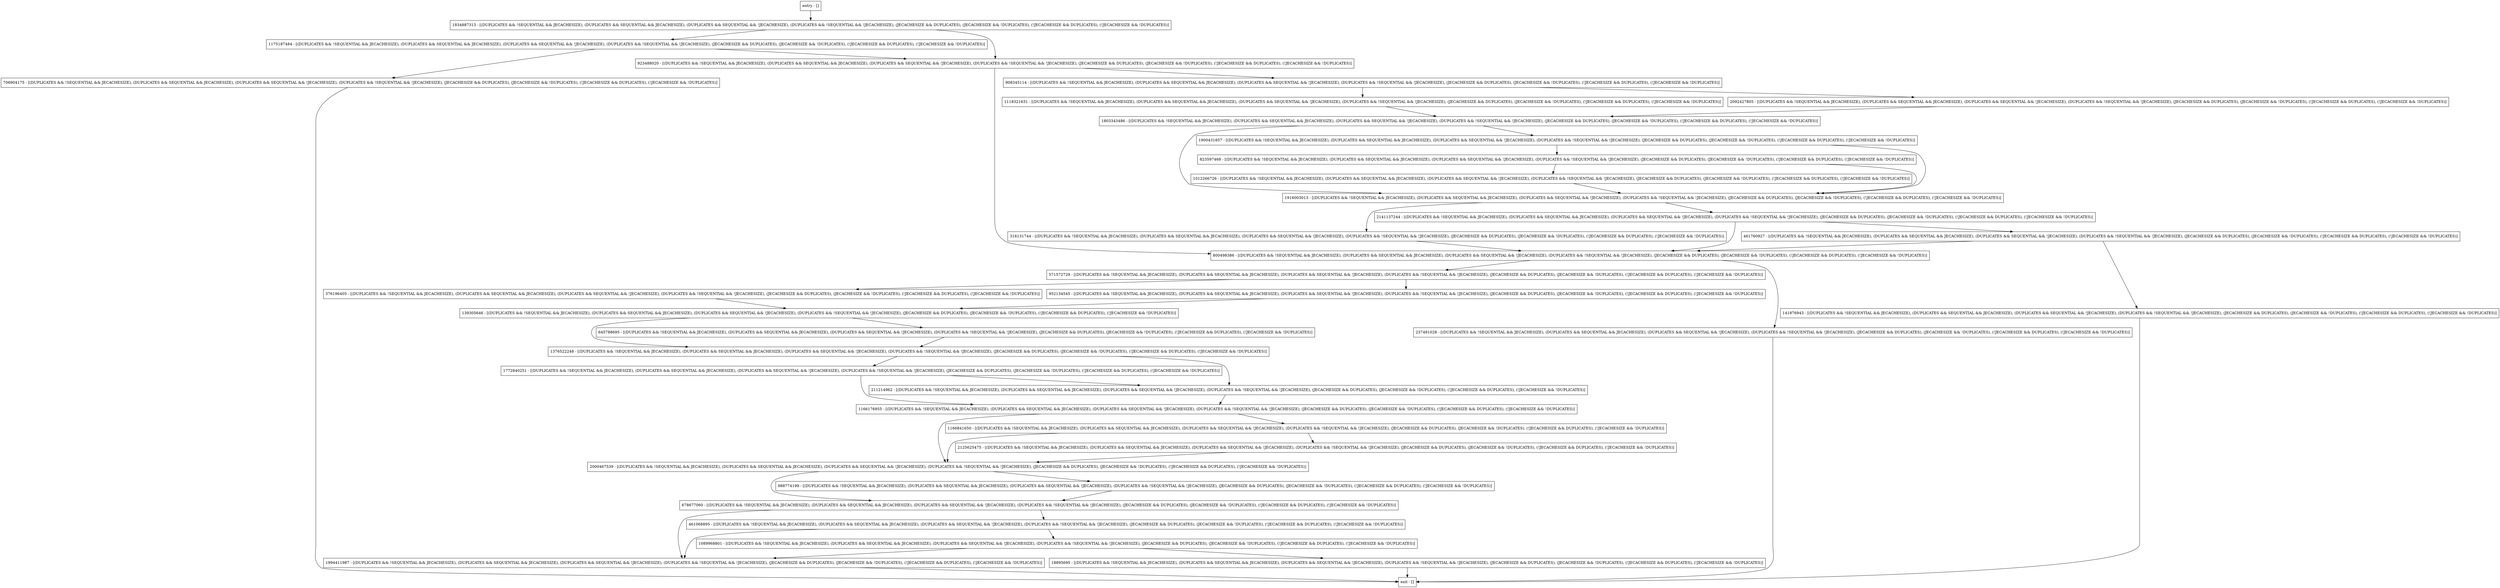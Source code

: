 digraph insertEntry1 {
node [shape=record];
1175187484 [label="1175187484 - [(DUPLICATES && !SEQUENTIAL && JECACHESIZE), (DUPLICATES && SEQUENTIAL && JECACHESIZE), (DUPLICATES && SEQUENTIAL && !JECACHESIZE), (DUPLICATES && !SEQUENTIAL && !JECACHESIZE), (JECACHESIZE && DUPLICATES), (JECACHESIZE && !DUPLICATES), (!JECACHESIZE && DUPLICATES), (!JECACHESIZE && !DUPLICATES)]"];
1089968801 [label="1089968801 - [(DUPLICATES && !SEQUENTIAL && JECACHESIZE), (DUPLICATES && SEQUENTIAL && JECACHESIZE), (DUPLICATES && SEQUENTIAL && !JECACHESIZE), (DUPLICATES && !SEQUENTIAL && !JECACHESIZE), (JECACHESIZE && DUPLICATES), (JECACHESIZE && !DUPLICATES), (!JECACHESIZE && DUPLICATES), (!JECACHESIZE && !DUPLICATES)]"];
823597468 [label="823597468 - [(DUPLICATES && !SEQUENTIAL && JECACHESIZE), (DUPLICATES && SEQUENTIAL && JECACHESIZE), (DUPLICATES && SEQUENTIAL && !JECACHESIZE), (DUPLICATES && !SEQUENTIAL && !JECACHESIZE), (JECACHESIZE && DUPLICATES), (JECACHESIZE && !DUPLICATES), (!JECACHESIZE && DUPLICATES), (!JECACHESIZE && !DUPLICATES)]"];
1772840251 [label="1772840251 - [(DUPLICATES && !SEQUENTIAL && JECACHESIZE), (DUPLICATES && SEQUENTIAL && JECACHESIZE), (DUPLICATES && SEQUENTIAL && !JECACHESIZE), (DUPLICATES && !SEQUENTIAL && !JECACHESIZE), (JECACHESIZE && DUPLICATES), (JECACHESIZE && !DUPLICATES), (!JECACHESIZE && DUPLICATES), (!JECACHESIZE && !DUPLICATES)]"];
1376522248 [label="1376522248 - [(DUPLICATES && !SEQUENTIAL && JECACHESIZE), (DUPLICATES && SEQUENTIAL && JECACHESIZE), (DUPLICATES && SEQUENTIAL && !JECACHESIZE), (DUPLICATES && !SEQUENTIAL && !JECACHESIZE), (JECACHESIZE && DUPLICATES), (JECACHESIZE && !DUPLICATES), (!JECACHESIZE && DUPLICATES), (!JECACHESIZE && !DUPLICATES)]"];
1012266726 [label="1012266726 - [(DUPLICATES && !SEQUENTIAL && JECACHESIZE), (DUPLICATES && SEQUENTIAL && JECACHESIZE), (DUPLICATES && SEQUENTIAL && !JECACHESIZE), (DUPLICATES && !SEQUENTIAL && !JECACHESIZE), (JECACHESIZE && DUPLICATES), (JECACHESIZE && !DUPLICATES), (!JECACHESIZE && DUPLICATES), (!JECACHESIZE && !DUPLICATES)]"];
376196405 [label="376196405 - [(DUPLICATES && !SEQUENTIAL && JECACHESIZE), (DUPLICATES && SEQUENTIAL && JECACHESIZE), (DUPLICATES && SEQUENTIAL && !JECACHESIZE), (DUPLICATES && !SEQUENTIAL && !JECACHESIZE), (JECACHESIZE && DUPLICATES), (JECACHESIZE && !DUPLICATES), (!JECACHESIZE && DUPLICATES), (!JECACHESIZE && !DUPLICATES)]"];
571572729 [label="571572729 - [(DUPLICATES && !SEQUENTIAL && JECACHESIZE), (DUPLICATES && SEQUENTIAL && JECACHESIZE), (DUPLICATES && SEQUENTIAL && !JECACHESIZE), (DUPLICATES && !SEQUENTIAL && !JECACHESIZE), (JECACHESIZE && DUPLICATES), (JECACHESIZE && !DUPLICATES), (!JECACHESIZE && DUPLICATES), (!JECACHESIZE && !DUPLICATES)]"];
706904175 [label="706904175 - [(DUPLICATES && !SEQUENTIAL && JECACHESIZE), (DUPLICATES && SEQUENTIAL && JECACHESIZE), (DUPLICATES && SEQUENTIAL && !JECACHESIZE), (DUPLICATES && !SEQUENTIAL && !JECACHESIZE), (JECACHESIZE && DUPLICATES), (JECACHESIZE && !DUPLICATES), (!JECACHESIZE && DUPLICATES), (!JECACHESIZE && !DUPLICATES)]"];
645788695 [label="645788695 - [(DUPLICATES && !SEQUENTIAL && JECACHESIZE), (DUPLICATES && SEQUENTIAL && JECACHESIZE), (DUPLICATES && SEQUENTIAL && !JECACHESIZE), (DUPLICATES && !SEQUENTIAL && !JECACHESIZE), (JECACHESIZE && DUPLICATES), (JECACHESIZE && !DUPLICATES), (!JECACHESIZE && DUPLICATES), (!JECACHESIZE && !DUPLICATES)]"];
1118321631 [label="1118321631 - [(DUPLICATES && !SEQUENTIAL && JECACHESIZE), (DUPLICATES && SEQUENTIAL && JECACHESIZE), (DUPLICATES && SEQUENTIAL && !JECACHESIZE), (DUPLICATES && !SEQUENTIAL && !JECACHESIZE), (JECACHESIZE && DUPLICATES), (JECACHESIZE && !DUPLICATES), (!JECACHESIZE && DUPLICATES), (!JECACHESIZE && !DUPLICATES)]"];
1916003013 [label="1916003013 - [(DUPLICATES && !SEQUENTIAL && JECACHESIZE), (DUPLICATES && SEQUENTIAL && JECACHESIZE), (DUPLICATES && SEQUENTIAL && !JECACHESIZE), (DUPLICATES && !SEQUENTIAL && !JECACHESIZE), (JECACHESIZE && DUPLICATES), (JECACHESIZE && !DUPLICATES), (!JECACHESIZE && DUPLICATES), (!JECACHESIZE && !DUPLICATES)]"];
678677060 [label="678677060 - [(DUPLICATES && !SEQUENTIAL && JECACHESIZE), (DUPLICATES && SEQUENTIAL && JECACHESIZE), (DUPLICATES && SEQUENTIAL && !JECACHESIZE), (DUPLICATES && !SEQUENTIAL && !JECACHESIZE), (JECACHESIZE && DUPLICATES), (JECACHESIZE && !DUPLICATES), (!JECACHESIZE && DUPLICATES), (!JECACHESIZE && !DUPLICATES)]"];
2000467539 [label="2000467539 - [(DUPLICATES && !SEQUENTIAL && JECACHESIZE), (DUPLICATES && SEQUENTIAL && JECACHESIZE), (DUPLICATES && SEQUENTIAL && !JECACHESIZE), (DUPLICATES && !SEQUENTIAL && !JECACHESIZE), (JECACHESIZE && DUPLICATES), (JECACHESIZE && !DUPLICATES), (!JECACHESIZE && DUPLICATES), (!JECACHESIZE && !DUPLICATES)]"];
1166176955 [label="1166176955 - [(DUPLICATES && !SEQUENTIAL && JECACHESIZE), (DUPLICATES && SEQUENTIAL && JECACHESIZE), (DUPLICATES && SEQUENTIAL && !JECACHESIZE), (DUPLICATES && !SEQUENTIAL && !JECACHESIZE), (JECACHESIZE && DUPLICATES), (JECACHESIZE && !DUPLICATES), (!JECACHESIZE && DUPLICATES), (!JECACHESIZE && !DUPLICATES)]"];
1994411987 [label="1994411987 - [(DUPLICATES && !SEQUENTIAL && JECACHESIZE), (DUPLICATES && SEQUENTIAL && JECACHESIZE), (DUPLICATES && SEQUENTIAL && !JECACHESIZE), (DUPLICATES && !SEQUENTIAL && !JECACHESIZE), (JECACHESIZE && DUPLICATES), (JECACHESIZE && !DUPLICATES), (!JECACHESIZE && DUPLICATES), (!JECACHESIZE && !DUPLICATES)]"];
1900431857 [label="1900431857 - [(DUPLICATES && !SEQUENTIAL && JECACHESIZE), (DUPLICATES && SEQUENTIAL && JECACHESIZE), (DUPLICATES && SEQUENTIAL && !JECACHESIZE), (DUPLICATES && !SEQUENTIAL && !JECACHESIZE), (JECACHESIZE && DUPLICATES), (JECACHESIZE && !DUPLICATES), (!JECACHESIZE && DUPLICATES), (!JECACHESIZE && !DUPLICATES)]"];
461068895 [label="461068895 - [(DUPLICATES && !SEQUENTIAL && JECACHESIZE), (DUPLICATES && SEQUENTIAL && JECACHESIZE), (DUPLICATES && SEQUENTIAL && !JECACHESIZE), (DUPLICATES && !SEQUENTIAL && !JECACHESIZE), (JECACHESIZE && DUPLICATES), (JECACHESIZE && !DUPLICATES), (!JECACHESIZE && DUPLICATES), (!JECACHESIZE && !DUPLICATES)]"];
1834887313 [label="1834887313 - [(DUPLICATES && !SEQUENTIAL && JECACHESIZE), (DUPLICATES && SEQUENTIAL && JECACHESIZE), (DUPLICATES && SEQUENTIAL && !JECACHESIZE), (DUPLICATES && !SEQUENTIAL && !JECACHESIZE), (JECACHESIZE && DUPLICATES), (JECACHESIZE && !DUPLICATES), (!JECACHESIZE && DUPLICATES), (!JECACHESIZE && !DUPLICATES)]"];
800498386 [label="800498386 - [(DUPLICATES && !SEQUENTIAL && JECACHESIZE), (DUPLICATES && SEQUENTIAL && JECACHESIZE), (DUPLICATES && SEQUENTIAL && !JECACHESIZE), (DUPLICATES && !SEQUENTIAL && !JECACHESIZE), (JECACHESIZE && DUPLICATES), (JECACHESIZE && !DUPLICATES), (!JECACHESIZE && DUPLICATES), (!JECACHESIZE && !DUPLICATES)]"];
988774199 [label="988774199 - [(DUPLICATES && !SEQUENTIAL && JECACHESIZE), (DUPLICATES && SEQUENTIAL && JECACHESIZE), (DUPLICATES && SEQUENTIAL && !JECACHESIZE), (DUPLICATES && !SEQUENTIAL && !JECACHESIZE), (JECACHESIZE && DUPLICATES), (JECACHESIZE && !DUPLICATES), (!JECACHESIZE && DUPLICATES), (!JECACHESIZE && !DUPLICATES)]"];
2092427805 [label="2092427805 - [(DUPLICATES && !SEQUENTIAL && JECACHESIZE), (DUPLICATES && SEQUENTIAL && JECACHESIZE), (DUPLICATES && SEQUENTIAL && !JECACHESIZE), (DUPLICATES && !SEQUENTIAL && !JECACHESIZE), (JECACHESIZE && DUPLICATES), (JECACHESIZE && !DUPLICATES), (!JECACHESIZE && DUPLICATES), (!JECACHESIZE && !DUPLICATES)]"];
237491028 [label="237491028 - [(DUPLICATES && !SEQUENTIAL && JECACHESIZE), (DUPLICATES && SEQUENTIAL && JECACHESIZE), (DUPLICATES && SEQUENTIAL && !JECACHESIZE), (DUPLICATES && !SEQUENTIAL && !JECACHESIZE), (JECACHESIZE && DUPLICATES), (JECACHESIZE && !DUPLICATES), (!JECACHESIZE && DUPLICATES), (!JECACHESIZE && !DUPLICATES)]"];
1166841650 [label="1166841650 - [(DUPLICATES && !SEQUENTIAL && JECACHESIZE), (DUPLICATES && SEQUENTIAL && JECACHESIZE), (DUPLICATES && SEQUENTIAL && !JECACHESIZE), (DUPLICATES && !SEQUENTIAL && !JECACHESIZE), (JECACHESIZE && DUPLICATES), (JECACHESIZE && !DUPLICATES), (!JECACHESIZE && DUPLICATES), (!JECACHESIZE && !DUPLICATES)]"];
18895695 [label="18895695 - [(DUPLICATES && !SEQUENTIAL && JECACHESIZE), (DUPLICATES && SEQUENTIAL && JECACHESIZE), (DUPLICATES && SEQUENTIAL && !JECACHESIZE), (DUPLICATES && !SEQUENTIAL && !JECACHESIZE), (JECACHESIZE && DUPLICATES), (JECACHESIZE && !DUPLICATES), (!JECACHESIZE && DUPLICATES), (!JECACHESIZE && !DUPLICATES)]"];
139305646 [label="139305646 - [(DUPLICATES && !SEQUENTIAL && JECACHESIZE), (DUPLICATES && SEQUENTIAL && JECACHESIZE), (DUPLICATES && SEQUENTIAL && !JECACHESIZE), (DUPLICATES && !SEQUENTIAL && !JECACHESIZE), (JECACHESIZE && DUPLICATES), (JECACHESIZE && !DUPLICATES), (!JECACHESIZE && DUPLICATES), (!JECACHESIZE && !DUPLICATES)]"];
952134545 [label="952134545 - [(DUPLICATES && !SEQUENTIAL && JECACHESIZE), (DUPLICATES && SEQUENTIAL && JECACHESIZE), (DUPLICATES && SEQUENTIAL && !JECACHESIZE), (DUPLICATES && !SEQUENTIAL && !JECACHESIZE), (JECACHESIZE && DUPLICATES), (JECACHESIZE && !DUPLICATES), (!JECACHESIZE && DUPLICATES), (!JECACHESIZE && !DUPLICATES)]"];
2125625475 [label="2125625475 - [(DUPLICATES && !SEQUENTIAL && JECACHESIZE), (DUPLICATES && SEQUENTIAL && JECACHESIZE), (DUPLICATES && SEQUENTIAL && !JECACHESIZE), (DUPLICATES && !SEQUENTIAL && !JECACHESIZE), (JECACHESIZE && DUPLICATES), (JECACHESIZE && !DUPLICATES), (!JECACHESIZE && DUPLICATES), (!JECACHESIZE && !DUPLICATES)]"];
908345114 [label="908345114 - [(DUPLICATES && !SEQUENTIAL && JECACHESIZE), (DUPLICATES && SEQUENTIAL && JECACHESIZE), (DUPLICATES && SEQUENTIAL && !JECACHESIZE), (DUPLICATES && !SEQUENTIAL && !JECACHESIZE), (JECACHESIZE && DUPLICATES), (JECACHESIZE && !DUPLICATES), (!JECACHESIZE && DUPLICATES), (!JECACHESIZE && !DUPLICATES)]"];
316131744 [label="316131744 - [(DUPLICATES && !SEQUENTIAL && JECACHESIZE), (DUPLICATES && SEQUENTIAL && JECACHESIZE), (DUPLICATES && SEQUENTIAL && !JECACHESIZE), (DUPLICATES && !SEQUENTIAL && !JECACHESIZE), (JECACHESIZE && DUPLICATES), (JECACHESIZE && !DUPLICATES), (!JECACHESIZE && DUPLICATES), (!JECACHESIZE && !DUPLICATES)]"];
entry [label="entry - []"];
exit [label="exit - []"];
1803343486 [label="1803343486 - [(DUPLICATES && !SEQUENTIAL && JECACHESIZE), (DUPLICATES && SEQUENTIAL && JECACHESIZE), (DUPLICATES && SEQUENTIAL && !JECACHESIZE), (DUPLICATES && !SEQUENTIAL && !JECACHESIZE), (JECACHESIZE && DUPLICATES), (JECACHESIZE && !DUPLICATES), (!JECACHESIZE && DUPLICATES), (!JECACHESIZE && !DUPLICATES)]"];
923488020 [label="923488020 - [(DUPLICATES && !SEQUENTIAL && JECACHESIZE), (DUPLICATES && SEQUENTIAL && JECACHESIZE), (DUPLICATES && SEQUENTIAL && !JECACHESIZE), (DUPLICATES && !SEQUENTIAL && !JECACHESIZE), (JECACHESIZE && DUPLICATES), (JECACHESIZE && !DUPLICATES), (!JECACHESIZE && DUPLICATES), (!JECACHESIZE && !DUPLICATES)]"];
211214962 [label="211214962 - [(DUPLICATES && !SEQUENTIAL && JECACHESIZE), (DUPLICATES && SEQUENTIAL && JECACHESIZE), (DUPLICATES && SEQUENTIAL && !JECACHESIZE), (DUPLICATES && !SEQUENTIAL && !JECACHESIZE), (JECACHESIZE && DUPLICATES), (JECACHESIZE && !DUPLICATES), (!JECACHESIZE && DUPLICATES), (!JECACHESIZE && !DUPLICATES)]"];
141876943 [label="141876943 - [(DUPLICATES && !SEQUENTIAL && JECACHESIZE), (DUPLICATES && SEQUENTIAL && JECACHESIZE), (DUPLICATES && SEQUENTIAL && !JECACHESIZE), (DUPLICATES && !SEQUENTIAL && !JECACHESIZE), (JECACHESIZE && DUPLICATES), (JECACHESIZE && !DUPLICATES), (!JECACHESIZE && DUPLICATES), (!JECACHESIZE && !DUPLICATES)]"];
2141137244 [label="2141137244 - [(DUPLICATES && !SEQUENTIAL && JECACHESIZE), (DUPLICATES && SEQUENTIAL && JECACHESIZE), (DUPLICATES && SEQUENTIAL && !JECACHESIZE), (DUPLICATES && !SEQUENTIAL && !JECACHESIZE), (JECACHESIZE && DUPLICATES), (JECACHESIZE && !DUPLICATES), (!JECACHESIZE && DUPLICATES), (!JECACHESIZE && !DUPLICATES)]"];
461760927 [label="461760927 - [(DUPLICATES && !SEQUENTIAL && JECACHESIZE), (DUPLICATES && SEQUENTIAL && JECACHESIZE), (DUPLICATES && SEQUENTIAL && !JECACHESIZE), (DUPLICATES && !SEQUENTIAL && !JECACHESIZE), (JECACHESIZE && DUPLICATES), (JECACHESIZE && !DUPLICATES), (!JECACHESIZE && DUPLICATES), (!JECACHESIZE && !DUPLICATES)]"];
entry;
exit;
1175187484 -> 706904175;
1175187484 -> 923488020;
1089968801 -> 18895695;
1089968801 -> 1994411987;
823597468 -> 1012266726;
823597468 -> 1916003013;
1772840251 -> 211214962;
1772840251 -> 1166176955;
1376522248 -> 1772840251;
1376522248 -> 211214962;
1012266726 -> 1916003013;
376196405 -> 139305646;
571572729 -> 376196405;
571572729 -> 952134545;
706904175 -> exit;
645788695 -> 1376522248;
1118321631 -> 1803343486;
1916003013 -> 2141137244;
1916003013 -> 316131744;
678677060 -> 461068895;
678677060 -> 1994411987;
2000467539 -> 988774199;
2000467539 -> 678677060;
1166176955 -> 1166841650;
1166176955 -> 2000467539;
1994411987 -> exit;
1900431857 -> 823597468;
1900431857 -> 1916003013;
461068895 -> 1089968801;
461068895 -> 1994411987;
1834887313 -> 1175187484;
1834887313 -> 923488020;
800498386 -> 571572729;
800498386 -> 237491028;
988774199 -> 678677060;
2092427805 -> 1803343486;
237491028 -> exit;
1166841650 -> 2000467539;
1166841650 -> 2125625475;
18895695 -> exit;
139305646 -> 645788695;
139305646 -> 1376522248;
952134545 -> 139305646;
2125625475 -> 2000467539;
908345114 -> 1118321631;
908345114 -> 2092427805;
316131744 -> 800498386;
entry -> 1834887313;
1803343486 -> 1900431857;
1803343486 -> 1916003013;
923488020 -> 800498386;
923488020 -> 908345114;
211214962 -> 1166176955;
141876943 -> exit;
2141137244 -> 800498386;
2141137244 -> 461760927;
461760927 -> 800498386;
461760927 -> 141876943;
}
